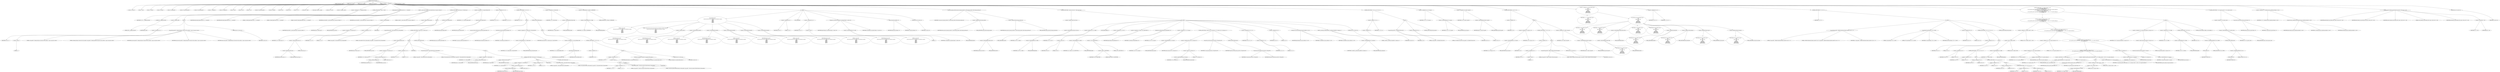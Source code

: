 digraph hostapd_notif_assoc {  
"1000122" [label = "(METHOD,hostapd_notif_assoc)" ]
"1000123" [label = "(PARAM,hostapd_data *hapd)" ]
"1000124" [label = "(PARAM,const u8 *addr)" ]
"1000125" [label = "(PARAM,const u8 *req_ies)" ]
"1000126" [label = "(PARAM,size_t req_ies_len)" ]
"1000127" [label = "(PARAM,int reassoc)" ]
"1000128" [label = "(BLOCK,,)" ]
"1000129" [label = "(LOCAL,v10: const u8 *)" ]
"1000130" [label = "(LOCAL,v11: char)" ]
"1000131" [label = "(LOCAL,v12: sta_info *)" ]
"1000132" [label = "(LOCAL,v13: sta_info *)" ]
"1000133" [label = "(LOCAL,v14: hostapd_iface *)" ]
"1000134" [label = "(LOCAL,v15: wpa_state_machine *)" ]
"1000135" [label = "(LOCAL,v16: wpa_authenticator *)" ]
"1000136" [label = "(LOCAL,v17: unsigned int)" ]
"1000137" [label = "(LOCAL,v18: unsigned int)" ]
"1000138" [label = "(LOCAL,v19: bool)" ]
"1000139" [label = "(LOCAL,v20: u32)" ]
"1000140" [label = "(LOCAL,v21: int)" ]
"1000141" [label = "(LOCAL,v22: wpa_state_machine *)" ]
"1000142" [label = "(LOCAL,v23: _BOOL8)" ]
"1000143" [label = "(LOCAL,v24: int)" ]
"1000144" [label = "(LOCAL,v26: int)" ]
"1000145" [label = "(LOCAL,v27: u8 *)" ]
"1000146" [label = "(LOCAL,ielen: __int64)" ]
"1000147" [label = "(LOCAL,elems: ieee802_11_elems)" ]
"1000148" [label = "(LOCAL,buf: u8 [ 1064 ])" ]
"1000149" [label = "(LOCAL,v31: unsigned __int64)" ]
"1000150" [label = "(<operator>.assignment,v31 = __readfsqword(0x28u))" ]
"1000151" [label = "(IDENTIFIER,v31,v31 = __readfsqword(0x28u))" ]
"1000152" [label = "(__readfsqword,__readfsqword(0x28u))" ]
"1000153" [label = "(LITERAL,0x28u,__readfsqword(0x28u))" ]
"1000154" [label = "(CONTROL_STRUCTURE,if ( !addr ),if ( !addr ))" ]
"1000155" [label = "(<operator>.logicalNot,!addr)" ]
"1000156" [label = "(IDENTIFIER,addr,!addr)" ]
"1000157" [label = "(BLOCK,,)" ]
"1000158" [label = "(<operator>.assignment,v24 = -1)" ]
"1000159" [label = "(IDENTIFIER,v24,v24 = -1)" ]
"1000160" [label = "(<operator>.minus,-1)" ]
"1000161" [label = "(LITERAL,1,-1)" ]
"1000162" [label = "(wpa_printf,wpa_printf(2, \"hostapd_notif_assoc: Skip event with no address\", req_ies, req_ies_len, reassoc))" ]
"1000163" [label = "(LITERAL,2,wpa_printf(2, \"hostapd_notif_assoc: Skip event with no address\", req_ies, req_ies_len, reassoc))" ]
"1000164" [label = "(LITERAL,\"hostapd_notif_assoc: Skip event with no address\",wpa_printf(2, \"hostapd_notif_assoc: Skip event with no address\", req_ies, req_ies_len, reassoc))" ]
"1000165" [label = "(IDENTIFIER,req_ies,wpa_printf(2, \"hostapd_notif_assoc: Skip event with no address\", req_ies, req_ies_len, reassoc))" ]
"1000166" [label = "(IDENTIFIER,req_ies_len,wpa_printf(2, \"hostapd_notif_assoc: Skip event with no address\", req_ies, req_ies_len, reassoc))" ]
"1000167" [label = "(IDENTIFIER,reassoc,wpa_printf(2, \"hostapd_notif_assoc: Skip event with no address\", req_ies, req_ies_len, reassoc))" ]
"1000168" [label = "(RETURN,return v24;,return v24;)" ]
"1000169" [label = "(IDENTIFIER,v24,return v24;)" ]
"1000170" [label = "(hostapd_logger,hostapd_logger(hapd, addr, 1u, 2, \"associated\"))" ]
"1000171" [label = "(IDENTIFIER,hapd,hostapd_logger(hapd, addr, 1u, 2, \"associated\"))" ]
"1000172" [label = "(IDENTIFIER,addr,hostapd_logger(hapd, addr, 1u, 2, \"associated\"))" ]
"1000173" [label = "(LITERAL,1u,hostapd_logger(hapd, addr, 1u, 2, \"associated\"))" ]
"1000174" [label = "(LITERAL,2,hostapd_logger(hapd, addr, 1u, 2, \"associated\"))" ]
"1000175" [label = "(LITERAL,\"associated\",hostapd_logger(hapd, addr, 1u, 2, \"associated\"))" ]
"1000176" [label = "(ieee802_11_parse_elems,ieee802_11_parse_elems(req_ies, req_ies_len, &elems, 0))" ]
"1000177" [label = "(IDENTIFIER,req_ies,ieee802_11_parse_elems(req_ies, req_ies_len, &elems, 0))" ]
"1000178" [label = "(IDENTIFIER,req_ies_len,ieee802_11_parse_elems(req_ies, req_ies_len, &elems, 0))" ]
"1000179" [label = "(<operator>.addressOf,&elems)" ]
"1000180" [label = "(IDENTIFIER,elems,ieee802_11_parse_elems(req_ies, req_ies_len, &elems, 0))" ]
"1000181" [label = "(LITERAL,0,ieee802_11_parse_elems(req_ies, req_ies_len, &elems, 0))" ]
"1000182" [label = "(CONTROL_STRUCTURE,if ( elems.wps_ie ),if ( elems.wps_ie ))" ]
"1000183" [label = "(<operator>.fieldAccess,elems.wps_ie)" ]
"1000184" [label = "(IDENTIFIER,elems,if ( elems.wps_ie ))" ]
"1000185" [label = "(FIELD_IDENTIFIER,wps_ie,wps_ie)" ]
"1000186" [label = "(BLOCK,,)" ]
"1000187" [label = "(<operator>.assignment,v10 = elems.wps_ie - 2)" ]
"1000188" [label = "(IDENTIFIER,v10,v10 = elems.wps_ie - 2)" ]
"1000189" [label = "(<operator>.subtraction,elems.wps_ie - 2)" ]
"1000190" [label = "(<operator>.fieldAccess,elems.wps_ie)" ]
"1000191" [label = "(IDENTIFIER,elems,elems.wps_ie - 2)" ]
"1000192" [label = "(FIELD_IDENTIFIER,wps_ie,wps_ie)" ]
"1000193" [label = "(LITERAL,2,elems.wps_ie - 2)" ]
"1000194" [label = "(<operator>.assignment,v11 = 0)" ]
"1000195" [label = "(IDENTIFIER,v11,v11 = 0)" ]
"1000196" [label = "(LITERAL,0,v11 = 0)" ]
"1000197" [label = "(IDENTIFIER,L,)" ]
"1000198" [label = "(wpa_printf,wpa_printf(2, \"STA included WPS IE in (Re)AssocReq\"))" ]
"1000199" [label = "(LITERAL,2,wpa_printf(2, \"STA included WPS IE in (Re)AssocReq\"))" ]
"1000200" [label = "(LITERAL,\"STA included WPS IE in (Re)AssocReq\",wpa_printf(2, \"STA included WPS IE in (Re)AssocReq\"))" ]
"1000201" [label = "(CONTROL_STRUCTURE,else,else)" ]
"1000202" [label = "(CONTROL_STRUCTURE,if ( elems.rsn_ie ),if ( elems.rsn_ie ))" ]
"1000203" [label = "(<operator>.fieldAccess,elems.rsn_ie)" ]
"1000204" [label = "(IDENTIFIER,elems,if ( elems.rsn_ie ))" ]
"1000205" [label = "(FIELD_IDENTIFIER,rsn_ie,rsn_ie)" ]
"1000206" [label = "(BLOCK,,)" ]
"1000207" [label = "(<operator>.assignment,v10 = elems.rsn_ie - 2)" ]
"1000208" [label = "(IDENTIFIER,v10,v10 = elems.rsn_ie - 2)" ]
"1000209" [label = "(<operator>.subtraction,elems.rsn_ie - 2)" ]
"1000210" [label = "(<operator>.fieldAccess,elems.rsn_ie)" ]
"1000211" [label = "(IDENTIFIER,elems,elems.rsn_ie - 2)" ]
"1000212" [label = "(FIELD_IDENTIFIER,rsn_ie,rsn_ie)" ]
"1000213" [label = "(LITERAL,2,elems.rsn_ie - 2)" ]
"1000214" [label = "(<operator>.assignment,v11 = 0)" ]
"1000215" [label = "(IDENTIFIER,v11,v11 = 0)" ]
"1000216" [label = "(LITERAL,0,v11 = 0)" ]
"1000217" [label = "(IDENTIFIER,L,)" ]
"1000218" [label = "(wpa_printf,wpa_printf(2, \"STA included RSN IE in (Re)AssocReq\"))" ]
"1000219" [label = "(LITERAL,2,wpa_printf(2, \"STA included RSN IE in (Re)AssocReq\"))" ]
"1000220" [label = "(LITERAL,\"STA included RSN IE in (Re)AssocReq\",wpa_printf(2, \"STA included RSN IE in (Re)AssocReq\"))" ]
"1000221" [label = "(CONTROL_STRUCTURE,else,else)" ]
"1000222" [label = "(BLOCK,,)" ]
"1000223" [label = "(<operator>.assignment,v10 = elems.wpa_ie)" ]
"1000224" [label = "(IDENTIFIER,v10,v10 = elems.wpa_ie)" ]
"1000225" [label = "(<operator>.fieldAccess,elems.wpa_ie)" ]
"1000226" [label = "(IDENTIFIER,elems,v10 = elems.wpa_ie)" ]
"1000227" [label = "(FIELD_IDENTIFIER,wpa_ie,wpa_ie)" ]
"1000228" [label = "(CONTROL_STRUCTURE,if ( elems.wpa_ie ),if ( elems.wpa_ie ))" ]
"1000229" [label = "(<operator>.fieldAccess,elems.wpa_ie)" ]
"1000230" [label = "(IDENTIFIER,elems,if ( elems.wpa_ie ))" ]
"1000231" [label = "(FIELD_IDENTIFIER,wpa_ie,wpa_ie)" ]
"1000232" [label = "(BLOCK,,)" ]
"1000233" [label = "(<operator>.assignment,v10 = elems.wpa_ie - 2)" ]
"1000234" [label = "(IDENTIFIER,v10,v10 = elems.wpa_ie - 2)" ]
"1000235" [label = "(<operator>.subtraction,elems.wpa_ie - 2)" ]
"1000236" [label = "(<operator>.fieldAccess,elems.wpa_ie)" ]
"1000237" [label = "(IDENTIFIER,elems,elems.wpa_ie - 2)" ]
"1000238" [label = "(FIELD_IDENTIFIER,wpa_ie,wpa_ie)" ]
"1000239" [label = "(LITERAL,2,elems.wpa_ie - 2)" ]
"1000240" [label = "(<operator>.assignment,v11 = 0)" ]
"1000241" [label = "(IDENTIFIER,v11,v11 = 0)" ]
"1000242" [label = "(LITERAL,0,v11 = 0)" ]
"1000243" [label = "(IDENTIFIER,L,)" ]
"1000244" [label = "(wpa_printf,wpa_printf(2, \"STA included WPA IE in (Re)AssocReq\"))" ]
"1000245" [label = "(LITERAL,2,wpa_printf(2, \"STA included WPA IE in (Re)AssocReq\"))" ]
"1000246" [label = "(LITERAL,\"STA included WPA IE in (Re)AssocReq\",wpa_printf(2, \"STA included WPA IE in (Re)AssocReq\"))" ]
"1000247" [label = "(CONTROL_STRUCTURE,else,else)" ]
"1000248" [label = "(BLOCK,,)" ]
"1000249" [label = "(<operator>.assignment,v11 = 1)" ]
"1000250" [label = "(IDENTIFIER,v11,v11 = 1)" ]
"1000251" [label = "(LITERAL,1,v11 = 1)" ]
"1000252" [label = "(wpa_printf,wpa_printf(2, \"STA did not include WPS/RSN/WPA IE in (Re)AssocReq\"))" ]
"1000253" [label = "(LITERAL,2,wpa_printf(2, \"STA did not include WPS/RSN/WPA IE in (Re)AssocReq\"))" ]
"1000254" [label = "(LITERAL,\"STA did not include WPS/RSN/WPA IE in (Re)AssocReq\",wpa_printf(2, \"STA did not include WPS/RSN/WPA IE in (Re)AssocReq\"))" ]
"1000255" [label = "(IDENTIFIER,L,)" ]
"1000256" [label = "(<operator>.assignment,v12 = ap_get_sta(hapd, addr))" ]
"1000257" [label = "(IDENTIFIER,v12,v12 = ap_get_sta(hapd, addr))" ]
"1000258" [label = "(ap_get_sta,ap_get_sta(hapd, addr))" ]
"1000259" [label = "(IDENTIFIER,hapd,ap_get_sta(hapd, addr))" ]
"1000260" [label = "(IDENTIFIER,addr,ap_get_sta(hapd, addr))" ]
"1000261" [label = "(<operator>.assignment,v13 = v12)" ]
"1000262" [label = "(IDENTIFIER,v13,v13 = v12)" ]
"1000263" [label = "(IDENTIFIER,v12,v13 = v12)" ]
"1000264" [label = "(CONTROL_STRUCTURE,if ( v12 ),if ( v12 ))" ]
"1000265" [label = "(IDENTIFIER,v12,if ( v12 ))" ]
"1000266" [label = "(BLOCK,,)" ]
"1000267" [label = "(ap_sta_no_session_timeout,ap_sta_no_session_timeout(hapd, v12))" ]
"1000268" [label = "(IDENTIFIER,hapd,ap_sta_no_session_timeout(hapd, v12))" ]
"1000269" [label = "(IDENTIFIER,v12,ap_sta_no_session_timeout(hapd, v12))" ]
"1000270" [label = "(accounting_sta_stop,accounting_sta_stop(hapd, v13))" ]
"1000271" [label = "(IDENTIFIER,hapd,accounting_sta_stop(hapd, v13))" ]
"1000272" [label = "(IDENTIFIER,v13,accounting_sta_stop(hapd, v13))" ]
"1000273" [label = "(<operator>.assignment,v13->timeout_next = STA_NULLFUNC)" ]
"1000274" [label = "(<operator>.indirectFieldAccess,v13->timeout_next)" ]
"1000275" [label = "(IDENTIFIER,v13,v13->timeout_next = STA_NULLFUNC)" ]
"1000276" [label = "(FIELD_IDENTIFIER,timeout_next,timeout_next)" ]
"1000277" [label = "(IDENTIFIER,STA_NULLFUNC,v13->timeout_next = STA_NULLFUNC)" ]
"1000278" [label = "(CONTROL_STRUCTURE,else,else)" ]
"1000279" [label = "(BLOCK,,)" ]
"1000280" [label = "(<operator>.assignment,v13 = ap_sta_add(hapd, addr))" ]
"1000281" [label = "(IDENTIFIER,v13,v13 = ap_sta_add(hapd, addr))" ]
"1000282" [label = "(ap_sta_add,ap_sta_add(hapd, addr))" ]
"1000283" [label = "(IDENTIFIER,hapd,ap_sta_add(hapd, addr))" ]
"1000284" [label = "(IDENTIFIER,addr,ap_sta_add(hapd, addr))" ]
"1000285" [label = "(CONTROL_STRUCTURE,if ( !v13 ),if ( !v13 ))" ]
"1000286" [label = "(<operator>.logicalNot,!v13)" ]
"1000287" [label = "(IDENTIFIER,v13,!v13)" ]
"1000288" [label = "(BLOCK,,)" ]
"1000289" [label = "(<operator>.assignment,v24 = -1)" ]
"1000290" [label = "(IDENTIFIER,v24,v24 = -1)" ]
"1000291" [label = "(<operator>.minus,-1)" ]
"1000292" [label = "(LITERAL,1,-1)" ]
"1000293" [label = "(hostapd_drv_sta_disassoc,hostapd_drv_sta_disassoc(hapd, addr, 5))" ]
"1000294" [label = "(IDENTIFIER,hapd,hostapd_drv_sta_disassoc(hapd, addr, 5))" ]
"1000295" [label = "(IDENTIFIER,addr,hostapd_drv_sta_disassoc(hapd, addr, 5))" ]
"1000296" [label = "(LITERAL,5,hostapd_drv_sta_disassoc(hapd, addr, 5))" ]
"1000297" [label = "(RETURN,return v24;,return v24;)" ]
"1000298" [label = "(IDENTIFIER,v24,return v24;)" ]
"1000299" [label = "(<operator>.assignment,v14 = hapd->iface)" ]
"1000300" [label = "(IDENTIFIER,v14,v14 = hapd->iface)" ]
"1000301" [label = "(<operator>.indirectFieldAccess,hapd->iface)" ]
"1000302" [label = "(IDENTIFIER,hapd,v14 = hapd->iface)" ]
"1000303" [label = "(FIELD_IDENTIFIER,iface,iface)" ]
"1000304" [label = "(<operators>.assignmentAnd,v13->flags &= 0xFFFECFFF)" ]
"1000305" [label = "(<operator>.indirectFieldAccess,v13->flags)" ]
"1000306" [label = "(IDENTIFIER,v13,v13->flags &= 0xFFFECFFF)" ]
"1000307" [label = "(FIELD_IDENTIFIER,flags,flags)" ]
"1000308" [label = "(LITERAL,0xFFFECFFF,v13->flags &= 0xFFFECFFF)" ]
"1000309" [label = "(BLOCK,,)" ]
"1000310" [label = "(wpa_printf,wpa_printf(\n      3,\n      \"STA %02x:%02x:%02x:%02x:%02x:%02x not allowed to connect\",\n      *addr,\n      addr[1],\n      addr[2],\n      addr[3],\n      addr[4],\n      addr[5]))" ]
"1000311" [label = "(LITERAL,3,wpa_printf(\n      3,\n      \"STA %02x:%02x:%02x:%02x:%02x:%02x not allowed to connect\",\n      *addr,\n      addr[1],\n      addr[2],\n      addr[3],\n      addr[4],\n      addr[5]))" ]
"1000312" [label = "(LITERAL,\"STA %02x:%02x:%02x:%02x:%02x:%02x not allowed to connect\",wpa_printf(\n      3,\n      \"STA %02x:%02x:%02x:%02x:%02x:%02x not allowed to connect\",\n      *addr,\n      addr[1],\n      addr[2],\n      addr[3],\n      addr[4],\n      addr[5]))" ]
"1000313" [label = "(<operator>.indirection,*addr)" ]
"1000314" [label = "(IDENTIFIER,addr,wpa_printf(\n      3,\n      \"STA %02x:%02x:%02x:%02x:%02x:%02x not allowed to connect\",\n      *addr,\n      addr[1],\n      addr[2],\n      addr[3],\n      addr[4],\n      addr[5]))" ]
"1000315" [label = "(<operator>.indirectIndexAccess,addr[1])" ]
"1000316" [label = "(IDENTIFIER,addr,wpa_printf(\n      3,\n      \"STA %02x:%02x:%02x:%02x:%02x:%02x not allowed to connect\",\n      *addr,\n      addr[1],\n      addr[2],\n      addr[3],\n      addr[4],\n      addr[5]))" ]
"1000317" [label = "(LITERAL,1,wpa_printf(\n      3,\n      \"STA %02x:%02x:%02x:%02x:%02x:%02x not allowed to connect\",\n      *addr,\n      addr[1],\n      addr[2],\n      addr[3],\n      addr[4],\n      addr[5]))" ]
"1000318" [label = "(<operator>.indirectIndexAccess,addr[2])" ]
"1000319" [label = "(IDENTIFIER,addr,wpa_printf(\n      3,\n      \"STA %02x:%02x:%02x:%02x:%02x:%02x not allowed to connect\",\n      *addr,\n      addr[1],\n      addr[2],\n      addr[3],\n      addr[4],\n      addr[5]))" ]
"1000320" [label = "(LITERAL,2,wpa_printf(\n      3,\n      \"STA %02x:%02x:%02x:%02x:%02x:%02x not allowed to connect\",\n      *addr,\n      addr[1],\n      addr[2],\n      addr[3],\n      addr[4],\n      addr[5]))" ]
"1000321" [label = "(<operator>.indirectIndexAccess,addr[3])" ]
"1000322" [label = "(IDENTIFIER,addr,wpa_printf(\n      3,\n      \"STA %02x:%02x:%02x:%02x:%02x:%02x not allowed to connect\",\n      *addr,\n      addr[1],\n      addr[2],\n      addr[3],\n      addr[4],\n      addr[5]))" ]
"1000323" [label = "(LITERAL,3,wpa_printf(\n      3,\n      \"STA %02x:%02x:%02x:%02x:%02x:%02x not allowed to connect\",\n      *addr,\n      addr[1],\n      addr[2],\n      addr[3],\n      addr[4],\n      addr[5]))" ]
"1000324" [label = "(<operator>.indirectIndexAccess,addr[4])" ]
"1000325" [label = "(IDENTIFIER,addr,wpa_printf(\n      3,\n      \"STA %02x:%02x:%02x:%02x:%02x:%02x not allowed to connect\",\n      *addr,\n      addr[1],\n      addr[2],\n      addr[3],\n      addr[4],\n      addr[5]))" ]
"1000326" [label = "(LITERAL,4,wpa_printf(\n      3,\n      \"STA %02x:%02x:%02x:%02x:%02x:%02x not allowed to connect\",\n      *addr,\n      addr[1],\n      addr[2],\n      addr[3],\n      addr[4],\n      addr[5]))" ]
"1000327" [label = "(<operator>.indirectIndexAccess,addr[5])" ]
"1000328" [label = "(IDENTIFIER,addr,wpa_printf(\n      3,\n      \"STA %02x:%02x:%02x:%02x:%02x:%02x not allowed to connect\",\n      *addr,\n      addr[1],\n      addr[2],\n      addr[3],\n      addr[4],\n      addr[5]))" ]
"1000329" [label = "(LITERAL,5,wpa_printf(\n      3,\n      \"STA %02x:%02x:%02x:%02x:%02x:%02x not allowed to connect\",\n      *addr,\n      addr[1],\n      addr[2],\n      addr[3],\n      addr[4],\n      addr[5]))" ]
"1000330" [label = "(<operator>.assignment,v26 = 1)" ]
"1000331" [label = "(IDENTIFIER,v26,v26 = 1)" ]
"1000332" [label = "(LITERAL,1,v26 = 1)" ]
"1000333" [label = "(JUMP_TARGET,fail)" ]
"1000334" [label = "(<operator>.assignment,v24 = -1)" ]
"1000335" [label = "(IDENTIFIER,v24,v24 = -1)" ]
"1000336" [label = "(<operator>.minus,-1)" ]
"1000337" [label = "(LITERAL,1,-1)" ]
"1000338" [label = "(hostapd_drv_sta_disassoc,hostapd_drv_sta_disassoc(hapd, v13->addr, v26))" ]
"1000339" [label = "(IDENTIFIER,hapd,hostapd_drv_sta_disassoc(hapd, v13->addr, v26))" ]
"1000340" [label = "(<operator>.indirectFieldAccess,v13->addr)" ]
"1000341" [label = "(IDENTIFIER,v13,hostapd_drv_sta_disassoc(hapd, v13->addr, v26))" ]
"1000342" [label = "(FIELD_IDENTIFIER,addr,addr)" ]
"1000343" [label = "(IDENTIFIER,v26,hostapd_drv_sta_disassoc(hapd, v13->addr, v26))" ]
"1000344" [label = "(ap_free_sta,ap_free_sta(hapd, v13))" ]
"1000345" [label = "(IDENTIFIER,hapd,ap_free_sta(hapd, v13))" ]
"1000346" [label = "(IDENTIFIER,v13,ap_free_sta(hapd, v13))" ]
"1000347" [label = "(RETURN,return v24;,return v24;)" ]
"1000348" [label = "(IDENTIFIER,v24,return v24;)" ]
"1000349" [label = "(ap_copy_sta_supp_op_classes,ap_copy_sta_supp_op_classes(v13, elems.supp_op_classes, elems.supp_op_classes_len))" ]
"1000350" [label = "(IDENTIFIER,v13,ap_copy_sta_supp_op_classes(v13, elems.supp_op_classes, elems.supp_op_classes_len))" ]
"1000351" [label = "(<operator>.fieldAccess,elems.supp_op_classes)" ]
"1000352" [label = "(IDENTIFIER,elems,ap_copy_sta_supp_op_classes(v13, elems.supp_op_classes, elems.supp_op_classes_len))" ]
"1000353" [label = "(FIELD_IDENTIFIER,supp_op_classes,supp_op_classes)" ]
"1000354" [label = "(<operator>.fieldAccess,elems.supp_op_classes_len)" ]
"1000355" [label = "(IDENTIFIER,elems,ap_copy_sta_supp_op_classes(v13, elems.supp_op_classes, elems.supp_op_classes_len))" ]
"1000356" [label = "(FIELD_IDENTIFIER,supp_op_classes_len,supp_op_classes_len)" ]
"1000357" [label = "(CONTROL_STRUCTURE,if ( !hapd->conf->wpa ),if ( !hapd->conf->wpa ))" ]
"1000358" [label = "(<operator>.logicalNot,!hapd->conf->wpa)" ]
"1000359" [label = "(<operator>.indirectFieldAccess,hapd->conf->wpa)" ]
"1000360" [label = "(<operator>.indirectFieldAccess,hapd->conf)" ]
"1000361" [label = "(IDENTIFIER,hapd,!hapd->conf->wpa)" ]
"1000362" [label = "(FIELD_IDENTIFIER,conf,conf)" ]
"1000363" [label = "(FIELD_IDENTIFIER,wpa,wpa)" ]
"1000364" [label = "(BLOCK,,)" ]
"1000365" [label = "(<operator>.assignment,v20 = v13->flags)" ]
"1000366" [label = "(IDENTIFIER,v20,v20 = v13->flags)" ]
"1000367" [label = "(<operator>.indirectFieldAccess,v13->flags)" ]
"1000368" [label = "(IDENTIFIER,v13,v20 = v13->flags)" ]
"1000369" [label = "(FIELD_IDENTIFIER,flags,flags)" ]
"1000370" [label = "(JUMP_TARGET,LABEL_15)" ]
"1000371" [label = "(<operator>.assignment,v21 = v20 & 2)" ]
"1000372" [label = "(IDENTIFIER,v21,v21 = v20 & 2)" ]
"1000373" [label = "(<operator>.and,v20 & 2)" ]
"1000374" [label = "(IDENTIFIER,v20,v20 & 2)" ]
"1000375" [label = "(LITERAL,2,v20 & 2)" ]
"1000376" [label = "(<operator>.assignment,v13->flags = v20 & 0xFFF7FFFF | 3)" ]
"1000377" [label = "(<operator>.indirectFieldAccess,v13->flags)" ]
"1000378" [label = "(IDENTIFIER,v13,v13->flags = v20 & 0xFFF7FFFF | 3)" ]
"1000379" [label = "(FIELD_IDENTIFIER,flags,flags)" ]
"1000380" [label = "(<operator>.or,v20 & 0xFFF7FFFF | 3)" ]
"1000381" [label = "(<operator>.and,v20 & 0xFFF7FFFF)" ]
"1000382" [label = "(IDENTIFIER,v20,v20 & 0xFFF7FFFF)" ]
"1000383" [label = "(LITERAL,0xFFF7FFFF,v20 & 0xFFF7FFFF)" ]
"1000384" [label = "(LITERAL,3,v20 & 0xFFF7FFFF | 3)" ]
"1000385" [label = "(hostapd_set_sta_flags,hostapd_set_sta_flags(hapd, v13))" ]
"1000386" [label = "(IDENTIFIER,hapd,hostapd_set_sta_flags(hapd, v13))" ]
"1000387" [label = "(IDENTIFIER,v13,hostapd_set_sta_flags(hapd, v13))" ]
"1000388" [label = "(<operator>.assignment,v22 = v13->wpa_sm)" ]
"1000389" [label = "(IDENTIFIER,v22,v22 = v13->wpa_sm)" ]
"1000390" [label = "(<operator>.indirectFieldAccess,v13->wpa_sm)" ]
"1000391" [label = "(IDENTIFIER,v13,v22 = v13->wpa_sm)" ]
"1000392" [label = "(FIELD_IDENTIFIER,wpa_sm,wpa_sm)" ]
"1000393" [label = "(CONTROL_STRUCTURE,if ( reassoc && v13->auth_alg == 2 ),if ( reassoc && v13->auth_alg == 2 ))" ]
"1000394" [label = "(<operator>.logicalAnd,reassoc && v13->auth_alg == 2)" ]
"1000395" [label = "(IDENTIFIER,reassoc,reassoc && v13->auth_alg == 2)" ]
"1000396" [label = "(<operator>.equals,v13->auth_alg == 2)" ]
"1000397" [label = "(<operator>.indirectFieldAccess,v13->auth_alg)" ]
"1000398" [label = "(IDENTIFIER,v13,v13->auth_alg == 2)" ]
"1000399" [label = "(FIELD_IDENTIFIER,auth_alg,auth_alg)" ]
"1000400" [label = "(LITERAL,2,v13->auth_alg == 2)" ]
"1000401" [label = "(wpa_auth_sm_event,wpa_auth_sm_event(v22, WPA_ASSOC_FT))" ]
"1000402" [label = "(IDENTIFIER,v22,wpa_auth_sm_event(v22, WPA_ASSOC_FT))" ]
"1000403" [label = "(IDENTIFIER,WPA_ASSOC_FT,wpa_auth_sm_event(v22, WPA_ASSOC_FT))" ]
"1000404" [label = "(CONTROL_STRUCTURE,else,else)" ]
"1000405" [label = "(wpa_auth_sm_event,wpa_auth_sm_event(v22, WPA_ASSOC))" ]
"1000406" [label = "(IDENTIFIER,v22,wpa_auth_sm_event(v22, WPA_ASSOC))" ]
"1000407" [label = "(IDENTIFIER,WPA_ASSOC,wpa_auth_sm_event(v22, WPA_ASSOC))" ]
"1000408" [label = "(<operator>.assignment,v23 = v21 != 0)" ]
"1000409" [label = "(IDENTIFIER,v23,v23 = v21 != 0)" ]
"1000410" [label = "(<operator>.notEquals,v21 != 0)" ]
"1000411" [label = "(IDENTIFIER,v21,v21 != 0)" ]
"1000412" [label = "(LITERAL,0,v21 != 0)" ]
"1000413" [label = "(<operator>.assignment,v24 = 0)" ]
"1000414" [label = "(IDENTIFIER,v24,v24 = 0)" ]
"1000415" [label = "(LITERAL,0,v24 = 0)" ]
"1000416" [label = "(hostapd_new_assoc_sta,hostapd_new_assoc_sta(hapd, v13, v23))" ]
"1000417" [label = "(IDENTIFIER,hapd,hostapd_new_assoc_sta(hapd, v13, v23))" ]
"1000418" [label = "(IDENTIFIER,v13,hostapd_new_assoc_sta(hapd, v13, v23))" ]
"1000419" [label = "(IDENTIFIER,v23,hostapd_new_assoc_sta(hapd, v13, v23))" ]
"1000420" [label = "(ieee802_1x_notify_port_enabled,ieee802_1x_notify_port_enabled(v13->eapol_sm, 1))" ]
"1000421" [label = "(<operator>.indirectFieldAccess,v13->eapol_sm)" ]
"1000422" [label = "(IDENTIFIER,v13,ieee802_1x_notify_port_enabled(v13->eapol_sm, 1))" ]
"1000423" [label = "(FIELD_IDENTIFIER,eapol_sm,eapol_sm)" ]
"1000424" [label = "(LITERAL,1,ieee802_1x_notify_port_enabled(v13->eapol_sm, 1))" ]
"1000425" [label = "(RETURN,return v24;,return v24;)" ]
"1000426" [label = "(IDENTIFIER,v24,return v24;)" ]
"1000427" [label = "(CONTROL_STRUCTURE,if ( !v10 || v11 ),if ( !v10 || v11 ))" ]
"1000428" [label = "(<operator>.logicalOr,!v10 || v11)" ]
"1000429" [label = "(<operator>.logicalNot,!v10)" ]
"1000430" [label = "(IDENTIFIER,v10,!v10)" ]
"1000431" [label = "(IDENTIFIER,v11,!v10 || v11)" ]
"1000432" [label = "(BLOCK,,)" ]
"1000433" [label = "(wpa_printf,wpa_printf(2, \"No WPA/RSN IE from STA\"))" ]
"1000434" [label = "(LITERAL,2,wpa_printf(2, \"No WPA/RSN IE from STA\"))" ]
"1000435" [label = "(LITERAL,\"No WPA/RSN IE from STA\",wpa_printf(2, \"No WPA/RSN IE from STA\"))" ]
"1000436" [label = "(<operator>.assignment,v26 = 13)" ]
"1000437" [label = "(IDENTIFIER,v26,v26 = 13)" ]
"1000438" [label = "(LITERAL,13,v26 = 13)" ]
"1000439" [label = "(CONTROL_STRUCTURE,goto fail;,goto fail;)" ]
"1000440" [label = "(<operator>.assignment,v15 = v13->wpa_sm)" ]
"1000441" [label = "(IDENTIFIER,v15,v15 = v13->wpa_sm)" ]
"1000442" [label = "(<operator>.indirectFieldAccess,v13->wpa_sm)" ]
"1000443" [label = "(IDENTIFIER,v13,v15 = v13->wpa_sm)" ]
"1000444" [label = "(FIELD_IDENTIFIER,wpa_sm,wpa_sm)" ]
"1000445" [label = "(<operator>.assignment,v16 = hapd->wpa_auth)" ]
"1000446" [label = "(IDENTIFIER,v16,v16 = hapd->wpa_auth)" ]
"1000447" [label = "(<operator>.indirectFieldAccess,hapd->wpa_auth)" ]
"1000448" [label = "(IDENTIFIER,hapd,v16 = hapd->wpa_auth)" ]
"1000449" [label = "(FIELD_IDENTIFIER,wpa_auth,wpa_auth)" ]
"1000450" [label = "(CONTROL_STRUCTURE,if ( !v15 ),if ( !v15 ))" ]
"1000451" [label = "(<operator>.logicalNot,!v15)" ]
"1000452" [label = "(IDENTIFIER,v15,!v15)" ]
"1000453" [label = "(BLOCK,,)" ]
"1000454" [label = "(<operator>.assignment,v13->wpa_sm = v15)" ]
"1000455" [label = "(<operator>.indirectFieldAccess,v13->wpa_sm)" ]
"1000456" [label = "(IDENTIFIER,v13,v13->wpa_sm = v15)" ]
"1000457" [label = "(FIELD_IDENTIFIER,wpa_sm,wpa_sm)" ]
"1000458" [label = "(IDENTIFIER,v15,v13->wpa_sm = v15)" ]
"1000459" [label = "(CONTROL_STRUCTURE,if ( !v15 ),if ( !v15 ))" ]
"1000460" [label = "(<operator>.logicalNot,!v15)" ]
"1000461" [label = "(IDENTIFIER,v15,!v15)" ]
"1000462" [label = "(BLOCK,,)" ]
"1000463" [label = "(<operator>.assignment,v24 = -1)" ]
"1000464" [label = "(IDENTIFIER,v24,v24 = -1)" ]
"1000465" [label = "(<operator>.minus,-1)" ]
"1000466" [label = "(LITERAL,1,-1)" ]
"1000467" [label = "(wpa_printf,wpa_printf(5, \"Failed to initialize WPA state machine\"))" ]
"1000468" [label = "(LITERAL,5,wpa_printf(5, \"Failed to initialize WPA state machine\"))" ]
"1000469" [label = "(LITERAL,\"Failed to initialize WPA state machine\",wpa_printf(5, \"Failed to initialize WPA state machine\"))" ]
"1000470" [label = "(RETURN,return v24;,return v24;)" ]
"1000471" [label = "(IDENTIFIER,v24,return v24;)" ]
"1000472" [label = "(<operator>.assignment,v16 = hapd->wpa_auth)" ]
"1000473" [label = "(IDENTIFIER,v16,v16 = hapd->wpa_auth)" ]
"1000474" [label = "(<operator>.indirectFieldAccess,hapd->wpa_auth)" ]
"1000475" [label = "(IDENTIFIER,hapd,v16 = hapd->wpa_auth)" ]
"1000476" [label = "(FIELD_IDENTIFIER,wpa_auth,wpa_auth)" ]
"1000477" [label = "(<operator>.assignment,v17 = wpa_validate_wpa_ie(\n          v16,\n          v15,\n          hapd->iface->freq,\n          v10,\n          ielen,\n          elems.mdie,\n          elems.mdie_len,\n          elems.owe_dh,\n          elems.owe_dh_len))" ]
"1000478" [label = "(IDENTIFIER,v17,v17 = wpa_validate_wpa_ie(\n          v16,\n          v15,\n          hapd->iface->freq,\n          v10,\n          ielen,\n          elems.mdie,\n          elems.mdie_len,\n          elems.owe_dh,\n          elems.owe_dh_len))" ]
"1000479" [label = "(wpa_validate_wpa_ie,wpa_validate_wpa_ie(\n          v16,\n          v15,\n          hapd->iface->freq,\n          v10,\n          ielen,\n          elems.mdie,\n          elems.mdie_len,\n          elems.owe_dh,\n          elems.owe_dh_len))" ]
"1000480" [label = "(IDENTIFIER,v16,wpa_validate_wpa_ie(\n          v16,\n          v15,\n          hapd->iface->freq,\n          v10,\n          ielen,\n          elems.mdie,\n          elems.mdie_len,\n          elems.owe_dh,\n          elems.owe_dh_len))" ]
"1000481" [label = "(IDENTIFIER,v15,wpa_validate_wpa_ie(\n          v16,\n          v15,\n          hapd->iface->freq,\n          v10,\n          ielen,\n          elems.mdie,\n          elems.mdie_len,\n          elems.owe_dh,\n          elems.owe_dh_len))" ]
"1000482" [label = "(<operator>.indirectFieldAccess,hapd->iface->freq)" ]
"1000483" [label = "(<operator>.indirectFieldAccess,hapd->iface)" ]
"1000484" [label = "(IDENTIFIER,hapd,wpa_validate_wpa_ie(\n          v16,\n          v15,\n          hapd->iface->freq,\n          v10,\n          ielen,\n          elems.mdie,\n          elems.mdie_len,\n          elems.owe_dh,\n          elems.owe_dh_len))" ]
"1000485" [label = "(FIELD_IDENTIFIER,iface,iface)" ]
"1000486" [label = "(FIELD_IDENTIFIER,freq,freq)" ]
"1000487" [label = "(IDENTIFIER,v10,wpa_validate_wpa_ie(\n          v16,\n          v15,\n          hapd->iface->freq,\n          v10,\n          ielen,\n          elems.mdie,\n          elems.mdie_len,\n          elems.owe_dh,\n          elems.owe_dh_len))" ]
"1000488" [label = "(IDENTIFIER,ielen,wpa_validate_wpa_ie(\n          v16,\n          v15,\n          hapd->iface->freq,\n          v10,\n          ielen,\n          elems.mdie,\n          elems.mdie_len,\n          elems.owe_dh,\n          elems.owe_dh_len))" ]
"1000489" [label = "(<operator>.fieldAccess,elems.mdie)" ]
"1000490" [label = "(IDENTIFIER,elems,wpa_validate_wpa_ie(\n          v16,\n          v15,\n          hapd->iface->freq,\n          v10,\n          ielen,\n          elems.mdie,\n          elems.mdie_len,\n          elems.owe_dh,\n          elems.owe_dh_len))" ]
"1000491" [label = "(FIELD_IDENTIFIER,mdie,mdie)" ]
"1000492" [label = "(<operator>.fieldAccess,elems.mdie_len)" ]
"1000493" [label = "(IDENTIFIER,elems,wpa_validate_wpa_ie(\n          v16,\n          v15,\n          hapd->iface->freq,\n          v10,\n          ielen,\n          elems.mdie,\n          elems.mdie_len,\n          elems.owe_dh,\n          elems.owe_dh_len))" ]
"1000494" [label = "(FIELD_IDENTIFIER,mdie_len,mdie_len)" ]
"1000495" [label = "(<operator>.fieldAccess,elems.owe_dh)" ]
"1000496" [label = "(IDENTIFIER,elems,wpa_validate_wpa_ie(\n          v16,\n          v15,\n          hapd->iface->freq,\n          v10,\n          ielen,\n          elems.mdie,\n          elems.mdie_len,\n          elems.owe_dh,\n          elems.owe_dh_len))" ]
"1000497" [label = "(FIELD_IDENTIFIER,owe_dh,owe_dh)" ]
"1000498" [label = "(<operator>.fieldAccess,elems.owe_dh_len)" ]
"1000499" [label = "(IDENTIFIER,elems,wpa_validate_wpa_ie(\n          v16,\n          v15,\n          hapd->iface->freq,\n          v10,\n          ielen,\n          elems.mdie,\n          elems.mdie_len,\n          elems.owe_dh,\n          elems.owe_dh_len))" ]
"1000500" [label = "(FIELD_IDENTIFIER,owe_dh_len,owe_dh_len)" ]
"1000501" [label = "(<operator>.assignment,v18 = v17)" ]
"1000502" [label = "(IDENTIFIER,v18,v18 = v17)" ]
"1000503" [label = "(IDENTIFIER,v17,v18 = v17)" ]
"1000504" [label = "(CONTROL_STRUCTURE,if ( v17 ),if ( v17 ))" ]
"1000505" [label = "(IDENTIFIER,v17,if ( v17 ))" ]
"1000506" [label = "(BLOCK,,)" ]
"1000507" [label = "(wpa_printf,wpa_printf(2, \"WPA/RSN information element rejected? (res %u)\", v17))" ]
"1000508" [label = "(LITERAL,2,wpa_printf(2, \"WPA/RSN information element rejected? (res %u)\", v17))" ]
"1000509" [label = "(LITERAL,\"WPA/RSN information element rejected? (res %u)\",wpa_printf(2, \"WPA/RSN information element rejected? (res %u)\", v17))" ]
"1000510" [label = "(IDENTIFIER,v17,wpa_printf(2, \"WPA/RSN information element rejected? (res %u)\", v17))" ]
"1000511" [label = "(wpa_hexdump,wpa_hexdump(2, \"IE\", v10, ielen))" ]
"1000512" [label = "(LITERAL,2,wpa_hexdump(2, \"IE\", v10, ielen))" ]
"1000513" [label = "(LITERAL,\"IE\",wpa_hexdump(2, \"IE\", v10, ielen))" ]
"1000514" [label = "(IDENTIFIER,v10,wpa_hexdump(2, \"IE\", v10, ielen))" ]
"1000515" [label = "(IDENTIFIER,ielen,wpa_hexdump(2, \"IE\", v10, ielen))" ]
"1000516" [label = "(<operator>.assignment,v26 = 18)" ]
"1000517" [label = "(IDENTIFIER,v26,v26 = 18)" ]
"1000518" [label = "(LITERAL,18,v26 = 18)" ]
"1000519" [label = "(CONTROL_STRUCTURE,if ( v18 != 2 ),if ( v18 != 2 ))" ]
"1000520" [label = "(<operator>.notEquals,v18 != 2)" ]
"1000521" [label = "(IDENTIFIER,v18,v18 != 2)" ]
"1000522" [label = "(LITERAL,2,v18 != 2)" ]
"1000523" [label = "(BLOCK,,)" ]
"1000524" [label = "(<operator>.assignment,v26 = 19)" ]
"1000525" [label = "(IDENTIFIER,v26,v26 = 19)" ]
"1000526" [label = "(LITERAL,19,v26 = 19)" ]
"1000527" [label = "(CONTROL_STRUCTURE,if ( v18 != 3 ),if ( v18 != 3 ))" ]
"1000528" [label = "(<operator>.notEquals,v18 != 3)" ]
"1000529" [label = "(IDENTIFIER,v18,v18 != 3)" ]
"1000530" [label = "(LITERAL,3,v18 != 3)" ]
"1000531" [label = "(BLOCK,,)" ]
"1000532" [label = "(<operator>.assignment,v26 = 20)" ]
"1000533" [label = "(IDENTIFIER,v26,v26 = 20)" ]
"1000534" [label = "(LITERAL,20,v26 = 20)" ]
"1000535" [label = "(CONTROL_STRUCTURE,if ( v18 != 4 ),if ( v18 != 4 ))" ]
"1000536" [label = "(<operator>.notEquals,v18 != 4)" ]
"1000537" [label = "(IDENTIFIER,v18,v18 != 4)" ]
"1000538" [label = "(LITERAL,4,v18 != 4)" ]
"1000539" [label = "(BLOCK,,)" ]
"1000540" [label = "(<operator>.assignment,v26 = 24)" ]
"1000541" [label = "(IDENTIFIER,v26,v26 = 24)" ]
"1000542" [label = "(LITERAL,24,v26 = 24)" ]
"1000543" [label = "(CONTROL_STRUCTURE,if ( v18 != 8 ),if ( v18 != 8 ))" ]
"1000544" [label = "(<operator>.notEquals,v18 != 8)" ]
"1000545" [label = "(IDENTIFIER,v18,v18 != 8)" ]
"1000546" [label = "(LITERAL,8,v18 != 8)" ]
"1000547" [label = "(<operator>.assignment,v26 = 13)" ]
"1000548" [label = "(IDENTIFIER,v26,v26 = 13)" ]
"1000549" [label = "(LITERAL,13,v26 = 13)" ]
"1000550" [label = "(CONTROL_STRUCTURE,goto fail;,goto fail;)" ]
"1000551" [label = "(CONTROL_STRUCTURE,if ( (v13->flags & 0x402) != 1026\n    || (v24 = v13->sa_query_timed_out) != 0\n    || v13->sa_query_count > 0\n    && ((ap_check_sa_query_timeout(hapd, v13), (v13->flags & 0x402) != 1026) || v13->sa_query_timed_out)\n    || v13->auth_alg == 2 ),if ( (v13->flags & 0x402) != 1026\n    || (v24 = v13->sa_query_timed_out) != 0\n    || v13->sa_query_count > 0\n    && ((ap_check_sa_query_timeout(hapd, v13), (v13->flags & 0x402) != 1026) || v13->sa_query_timed_out)\n    || v13->auth_alg == 2 ))" ]
"1000552" [label = "(<operator>.logicalOr,(v13->flags & 0x402) != 1026\n    || (v24 = v13->sa_query_timed_out) != 0\n    || v13->sa_query_count > 0\n    && ((ap_check_sa_query_timeout(hapd, v13), (v13->flags & 0x402) != 1026) || v13->sa_query_timed_out)\n    || v13->auth_alg == 2)" ]
"1000553" [label = "(<operator>.notEquals,(v13->flags & 0x402) != 1026)" ]
"1000554" [label = "(<operator>.and,v13->flags & 0x402)" ]
"1000555" [label = "(<operator>.indirectFieldAccess,v13->flags)" ]
"1000556" [label = "(IDENTIFIER,v13,v13->flags & 0x402)" ]
"1000557" [label = "(FIELD_IDENTIFIER,flags,flags)" ]
"1000558" [label = "(LITERAL,0x402,v13->flags & 0x402)" ]
"1000559" [label = "(LITERAL,1026,(v13->flags & 0x402) != 1026)" ]
"1000560" [label = "(<operator>.logicalOr,(v24 = v13->sa_query_timed_out) != 0\n    || v13->sa_query_count > 0\n    && ((ap_check_sa_query_timeout(hapd, v13), (v13->flags & 0x402) != 1026) || v13->sa_query_timed_out)\n    || v13->auth_alg == 2)" ]
"1000561" [label = "(<operator>.notEquals,(v24 = v13->sa_query_timed_out) != 0)" ]
"1000562" [label = "(<operator>.assignment,v24 = v13->sa_query_timed_out)" ]
"1000563" [label = "(IDENTIFIER,v24,v24 = v13->sa_query_timed_out)" ]
"1000564" [label = "(<operator>.indirectFieldAccess,v13->sa_query_timed_out)" ]
"1000565" [label = "(IDENTIFIER,v13,v24 = v13->sa_query_timed_out)" ]
"1000566" [label = "(FIELD_IDENTIFIER,sa_query_timed_out,sa_query_timed_out)" ]
"1000567" [label = "(LITERAL,0,(v24 = v13->sa_query_timed_out) != 0)" ]
"1000568" [label = "(<operator>.logicalOr,v13->sa_query_count > 0\n    && ((ap_check_sa_query_timeout(hapd, v13), (v13->flags & 0x402) != 1026) || v13->sa_query_timed_out)\n    || v13->auth_alg == 2)" ]
"1000569" [label = "(<operator>.logicalAnd,v13->sa_query_count > 0\n    && ((ap_check_sa_query_timeout(hapd, v13), (v13->flags & 0x402) != 1026) || v13->sa_query_timed_out))" ]
"1000570" [label = "(<operator>.greaterThan,v13->sa_query_count > 0)" ]
"1000571" [label = "(<operator>.indirectFieldAccess,v13->sa_query_count)" ]
"1000572" [label = "(IDENTIFIER,v13,v13->sa_query_count > 0)" ]
"1000573" [label = "(FIELD_IDENTIFIER,sa_query_count,sa_query_count)" ]
"1000574" [label = "(LITERAL,0,v13->sa_query_count > 0)" ]
"1000575" [label = "(<operator>.logicalOr,(ap_check_sa_query_timeout(hapd, v13), (v13->flags & 0x402) != 1026) || v13->sa_query_timed_out)" ]
"1000576" [label = "(BLOCK,,)" ]
"1000577" [label = "(ap_check_sa_query_timeout,ap_check_sa_query_timeout(hapd, v13))" ]
"1000578" [label = "(IDENTIFIER,hapd,ap_check_sa_query_timeout(hapd, v13))" ]
"1000579" [label = "(IDENTIFIER,v13,ap_check_sa_query_timeout(hapd, v13))" ]
"1000580" [label = "(<operator>.notEquals,(v13->flags & 0x402) != 1026)" ]
"1000581" [label = "(<operator>.and,v13->flags & 0x402)" ]
"1000582" [label = "(<operator>.indirectFieldAccess,v13->flags)" ]
"1000583" [label = "(IDENTIFIER,v13,v13->flags & 0x402)" ]
"1000584" [label = "(FIELD_IDENTIFIER,flags,flags)" ]
"1000585" [label = "(LITERAL,0x402,v13->flags & 0x402)" ]
"1000586" [label = "(LITERAL,1026,(v13->flags & 0x402) != 1026)" ]
"1000587" [label = "(<operator>.indirectFieldAccess,v13->sa_query_timed_out)" ]
"1000588" [label = "(IDENTIFIER,v13,(ap_check_sa_query_timeout(hapd, v13), (v13->flags & 0x402) != 1026) || v13->sa_query_timed_out)" ]
"1000589" [label = "(FIELD_IDENTIFIER,sa_query_timed_out,sa_query_timed_out)" ]
"1000590" [label = "(<operator>.equals,v13->auth_alg == 2)" ]
"1000591" [label = "(<operator>.indirectFieldAccess,v13->auth_alg)" ]
"1000592" [label = "(IDENTIFIER,v13,v13->auth_alg == 2)" ]
"1000593" [label = "(FIELD_IDENTIFIER,auth_alg,auth_alg)" ]
"1000594" [label = "(LITERAL,2,v13->auth_alg == 2)" ]
"1000595" [label = "(BLOCK,,)" ]
"1000596" [label = "(<operator>.assignment,v19 = wpa_auth_uses_mfp(v13->wpa_sm) == 0)" ]
"1000597" [label = "(IDENTIFIER,v19,v19 = wpa_auth_uses_mfp(v13->wpa_sm) == 0)" ]
"1000598" [label = "(<operator>.equals,wpa_auth_uses_mfp(v13->wpa_sm) == 0)" ]
"1000599" [label = "(wpa_auth_uses_mfp,wpa_auth_uses_mfp(v13->wpa_sm))" ]
"1000600" [label = "(<operator>.indirectFieldAccess,v13->wpa_sm)" ]
"1000601" [label = "(IDENTIFIER,v13,wpa_auth_uses_mfp(v13->wpa_sm))" ]
"1000602" [label = "(FIELD_IDENTIFIER,wpa_sm,wpa_sm)" ]
"1000603" [label = "(LITERAL,0,wpa_auth_uses_mfp(v13->wpa_sm) == 0)" ]
"1000604" [label = "(<operator>.assignment,v20 = v13->flags)" ]
"1000605" [label = "(IDENTIFIER,v20,v20 = v13->flags)" ]
"1000606" [label = "(<operator>.indirectFieldAccess,v13->flags)" ]
"1000607" [label = "(IDENTIFIER,v13,v20 = v13->flags)" ]
"1000608" [label = "(FIELD_IDENTIFIER,flags,flags)" ]
"1000609" [label = "(CONTROL_STRUCTURE,if ( v19 ),if ( v19 ))" ]
"1000610" [label = "(IDENTIFIER,v19,if ( v19 ))" ]
"1000611" [label = "(<operators>.assignmentAnd,BYTE1(v20) &= 0xFBu)" ]
"1000612" [label = "(BYTE1,BYTE1(v20))" ]
"1000613" [label = "(IDENTIFIER,v20,BYTE1(v20))" ]
"1000614" [label = "(LITERAL,0xFBu,BYTE1(v20) &= 0xFBu)" ]
"1000615" [label = "(CONTROL_STRUCTURE,else,else)" ]
"1000616" [label = "(<operators>.assignmentOr,BYTE1(v20) |= 4u)" ]
"1000617" [label = "(BYTE1,BYTE1(v20))" ]
"1000618" [label = "(IDENTIFIER,v20,BYTE1(v20))" ]
"1000619" [label = "(LITERAL,4u,BYTE1(v20) |= 4u)" ]
"1000620" [label = "(CONTROL_STRUCTURE,goto LABEL_15;,goto LABEL_15;)" ]
"1000621" [label = "(CONTROL_STRUCTURE,if ( !v13->sa_query_count ),if ( !v13->sa_query_count ))" ]
"1000622" [label = "(<operator>.logicalNot,!v13->sa_query_count)" ]
"1000623" [label = "(<operator>.indirectFieldAccess,v13->sa_query_count)" ]
"1000624" [label = "(IDENTIFIER,v13,!v13->sa_query_count)" ]
"1000625" [label = "(FIELD_IDENTIFIER,sa_query_count,sa_query_count)" ]
"1000626" [label = "(ap_sta_start_sa_query,ap_sta_start_sa_query(hapd, v13))" ]
"1000627" [label = "(IDENTIFIER,hapd,ap_sta_start_sa_query(hapd, v13))" ]
"1000628" [label = "(IDENTIFIER,v13,ap_sta_start_sa_query(hapd, v13))" ]
"1000629" [label = "(<operator>.assignment,v27 = hostapd_eid_assoc_comeback_time(hapd, v13, buf))" ]
"1000630" [label = "(IDENTIFIER,v27,v27 = hostapd_eid_assoc_comeback_time(hapd, v13, buf))" ]
"1000631" [label = "(hostapd_eid_assoc_comeback_time,hostapd_eid_assoc_comeback_time(hapd, v13, buf))" ]
"1000632" [label = "(IDENTIFIER,hapd,hostapd_eid_assoc_comeback_time(hapd, v13, buf))" ]
"1000633" [label = "(IDENTIFIER,v13,hostapd_eid_assoc_comeback_time(hapd, v13, buf))" ]
"1000634" [label = "(IDENTIFIER,buf,hostapd_eid_assoc_comeback_time(hapd, v13, buf))" ]
"1000635" [label = "(hostapd_sta_assoc,hostapd_sta_assoc(hapd, addr, reassoc, 0x1Eu, buf, v27 - buf))" ]
"1000636" [label = "(IDENTIFIER,hapd,hostapd_sta_assoc(hapd, addr, reassoc, 0x1Eu, buf, v27 - buf))" ]
"1000637" [label = "(IDENTIFIER,addr,hostapd_sta_assoc(hapd, addr, reassoc, 0x1Eu, buf, v27 - buf))" ]
"1000638" [label = "(IDENTIFIER,reassoc,hostapd_sta_assoc(hapd, addr, reassoc, 0x1Eu, buf, v27 - buf))" ]
"1000639" [label = "(LITERAL,0x1Eu,hostapd_sta_assoc(hapd, addr, reassoc, 0x1Eu, buf, v27 - buf))" ]
"1000640" [label = "(IDENTIFIER,buf,hostapd_sta_assoc(hapd, addr, reassoc, 0x1Eu, buf, v27 - buf))" ]
"1000641" [label = "(<operator>.subtraction,v27 - buf)" ]
"1000642" [label = "(IDENTIFIER,v27,v27 - buf)" ]
"1000643" [label = "(IDENTIFIER,buf,v27 - buf)" ]
"1000644" [label = "(RETURN,return v24;,return v24;)" ]
"1000645" [label = "(IDENTIFIER,v24,return v24;)" ]
"1000646" [label = "(METHOD_RETURN,int __fastcall)" ]
  "1000122" -> "1000123" 
  "1000122" -> "1000124" 
  "1000122" -> "1000125" 
  "1000122" -> "1000126" 
  "1000122" -> "1000127" 
  "1000122" -> "1000128" 
  "1000122" -> "1000646" 
  "1000128" -> "1000129" 
  "1000128" -> "1000130" 
  "1000128" -> "1000131" 
  "1000128" -> "1000132" 
  "1000128" -> "1000133" 
  "1000128" -> "1000134" 
  "1000128" -> "1000135" 
  "1000128" -> "1000136" 
  "1000128" -> "1000137" 
  "1000128" -> "1000138" 
  "1000128" -> "1000139" 
  "1000128" -> "1000140" 
  "1000128" -> "1000141" 
  "1000128" -> "1000142" 
  "1000128" -> "1000143" 
  "1000128" -> "1000144" 
  "1000128" -> "1000145" 
  "1000128" -> "1000146" 
  "1000128" -> "1000147" 
  "1000128" -> "1000148" 
  "1000128" -> "1000149" 
  "1000128" -> "1000150" 
  "1000128" -> "1000154" 
  "1000128" -> "1000170" 
  "1000128" -> "1000176" 
  "1000128" -> "1000182" 
  "1000128" -> "1000256" 
  "1000128" -> "1000261" 
  "1000128" -> "1000264" 
  "1000128" -> "1000299" 
  "1000128" -> "1000304" 
  "1000128" -> "1000309" 
  "1000128" -> "1000349" 
  "1000128" -> "1000357" 
  "1000128" -> "1000427" 
  "1000128" -> "1000440" 
  "1000128" -> "1000445" 
  "1000128" -> "1000450" 
  "1000128" -> "1000477" 
  "1000128" -> "1000501" 
  "1000128" -> "1000504" 
  "1000128" -> "1000551" 
  "1000128" -> "1000621" 
  "1000128" -> "1000629" 
  "1000128" -> "1000635" 
  "1000128" -> "1000644" 
  "1000150" -> "1000151" 
  "1000150" -> "1000152" 
  "1000152" -> "1000153" 
  "1000154" -> "1000155" 
  "1000154" -> "1000157" 
  "1000155" -> "1000156" 
  "1000157" -> "1000158" 
  "1000157" -> "1000162" 
  "1000157" -> "1000168" 
  "1000158" -> "1000159" 
  "1000158" -> "1000160" 
  "1000160" -> "1000161" 
  "1000162" -> "1000163" 
  "1000162" -> "1000164" 
  "1000162" -> "1000165" 
  "1000162" -> "1000166" 
  "1000162" -> "1000167" 
  "1000168" -> "1000169" 
  "1000170" -> "1000171" 
  "1000170" -> "1000172" 
  "1000170" -> "1000173" 
  "1000170" -> "1000174" 
  "1000170" -> "1000175" 
  "1000176" -> "1000177" 
  "1000176" -> "1000178" 
  "1000176" -> "1000179" 
  "1000176" -> "1000181" 
  "1000179" -> "1000180" 
  "1000182" -> "1000183" 
  "1000182" -> "1000186" 
  "1000182" -> "1000201" 
  "1000183" -> "1000184" 
  "1000183" -> "1000185" 
  "1000186" -> "1000187" 
  "1000186" -> "1000194" 
  "1000186" -> "1000197" 
  "1000186" -> "1000198" 
  "1000187" -> "1000188" 
  "1000187" -> "1000189" 
  "1000189" -> "1000190" 
  "1000189" -> "1000193" 
  "1000190" -> "1000191" 
  "1000190" -> "1000192" 
  "1000194" -> "1000195" 
  "1000194" -> "1000196" 
  "1000198" -> "1000199" 
  "1000198" -> "1000200" 
  "1000201" -> "1000202" 
  "1000202" -> "1000203" 
  "1000202" -> "1000206" 
  "1000202" -> "1000221" 
  "1000203" -> "1000204" 
  "1000203" -> "1000205" 
  "1000206" -> "1000207" 
  "1000206" -> "1000214" 
  "1000206" -> "1000217" 
  "1000206" -> "1000218" 
  "1000207" -> "1000208" 
  "1000207" -> "1000209" 
  "1000209" -> "1000210" 
  "1000209" -> "1000213" 
  "1000210" -> "1000211" 
  "1000210" -> "1000212" 
  "1000214" -> "1000215" 
  "1000214" -> "1000216" 
  "1000218" -> "1000219" 
  "1000218" -> "1000220" 
  "1000221" -> "1000222" 
  "1000222" -> "1000223" 
  "1000222" -> "1000228" 
  "1000223" -> "1000224" 
  "1000223" -> "1000225" 
  "1000225" -> "1000226" 
  "1000225" -> "1000227" 
  "1000228" -> "1000229" 
  "1000228" -> "1000232" 
  "1000228" -> "1000247" 
  "1000229" -> "1000230" 
  "1000229" -> "1000231" 
  "1000232" -> "1000233" 
  "1000232" -> "1000240" 
  "1000232" -> "1000243" 
  "1000232" -> "1000244" 
  "1000233" -> "1000234" 
  "1000233" -> "1000235" 
  "1000235" -> "1000236" 
  "1000235" -> "1000239" 
  "1000236" -> "1000237" 
  "1000236" -> "1000238" 
  "1000240" -> "1000241" 
  "1000240" -> "1000242" 
  "1000244" -> "1000245" 
  "1000244" -> "1000246" 
  "1000247" -> "1000248" 
  "1000248" -> "1000249" 
  "1000248" -> "1000252" 
  "1000248" -> "1000255" 
  "1000249" -> "1000250" 
  "1000249" -> "1000251" 
  "1000252" -> "1000253" 
  "1000252" -> "1000254" 
  "1000256" -> "1000257" 
  "1000256" -> "1000258" 
  "1000258" -> "1000259" 
  "1000258" -> "1000260" 
  "1000261" -> "1000262" 
  "1000261" -> "1000263" 
  "1000264" -> "1000265" 
  "1000264" -> "1000266" 
  "1000264" -> "1000278" 
  "1000266" -> "1000267" 
  "1000266" -> "1000270" 
  "1000266" -> "1000273" 
  "1000267" -> "1000268" 
  "1000267" -> "1000269" 
  "1000270" -> "1000271" 
  "1000270" -> "1000272" 
  "1000273" -> "1000274" 
  "1000273" -> "1000277" 
  "1000274" -> "1000275" 
  "1000274" -> "1000276" 
  "1000278" -> "1000279" 
  "1000279" -> "1000280" 
  "1000279" -> "1000285" 
  "1000280" -> "1000281" 
  "1000280" -> "1000282" 
  "1000282" -> "1000283" 
  "1000282" -> "1000284" 
  "1000285" -> "1000286" 
  "1000285" -> "1000288" 
  "1000286" -> "1000287" 
  "1000288" -> "1000289" 
  "1000288" -> "1000293" 
  "1000288" -> "1000297" 
  "1000289" -> "1000290" 
  "1000289" -> "1000291" 
  "1000291" -> "1000292" 
  "1000293" -> "1000294" 
  "1000293" -> "1000295" 
  "1000293" -> "1000296" 
  "1000297" -> "1000298" 
  "1000299" -> "1000300" 
  "1000299" -> "1000301" 
  "1000301" -> "1000302" 
  "1000301" -> "1000303" 
  "1000304" -> "1000305" 
  "1000304" -> "1000308" 
  "1000305" -> "1000306" 
  "1000305" -> "1000307" 
  "1000309" -> "1000310" 
  "1000309" -> "1000330" 
  "1000309" -> "1000333" 
  "1000309" -> "1000334" 
  "1000309" -> "1000338" 
  "1000309" -> "1000344" 
  "1000309" -> "1000347" 
  "1000310" -> "1000311" 
  "1000310" -> "1000312" 
  "1000310" -> "1000313" 
  "1000310" -> "1000315" 
  "1000310" -> "1000318" 
  "1000310" -> "1000321" 
  "1000310" -> "1000324" 
  "1000310" -> "1000327" 
  "1000313" -> "1000314" 
  "1000315" -> "1000316" 
  "1000315" -> "1000317" 
  "1000318" -> "1000319" 
  "1000318" -> "1000320" 
  "1000321" -> "1000322" 
  "1000321" -> "1000323" 
  "1000324" -> "1000325" 
  "1000324" -> "1000326" 
  "1000327" -> "1000328" 
  "1000327" -> "1000329" 
  "1000330" -> "1000331" 
  "1000330" -> "1000332" 
  "1000334" -> "1000335" 
  "1000334" -> "1000336" 
  "1000336" -> "1000337" 
  "1000338" -> "1000339" 
  "1000338" -> "1000340" 
  "1000338" -> "1000343" 
  "1000340" -> "1000341" 
  "1000340" -> "1000342" 
  "1000344" -> "1000345" 
  "1000344" -> "1000346" 
  "1000347" -> "1000348" 
  "1000349" -> "1000350" 
  "1000349" -> "1000351" 
  "1000349" -> "1000354" 
  "1000351" -> "1000352" 
  "1000351" -> "1000353" 
  "1000354" -> "1000355" 
  "1000354" -> "1000356" 
  "1000357" -> "1000358" 
  "1000357" -> "1000364" 
  "1000358" -> "1000359" 
  "1000359" -> "1000360" 
  "1000359" -> "1000363" 
  "1000360" -> "1000361" 
  "1000360" -> "1000362" 
  "1000364" -> "1000365" 
  "1000364" -> "1000370" 
  "1000364" -> "1000371" 
  "1000364" -> "1000376" 
  "1000364" -> "1000385" 
  "1000364" -> "1000388" 
  "1000364" -> "1000393" 
  "1000364" -> "1000408" 
  "1000364" -> "1000413" 
  "1000364" -> "1000416" 
  "1000364" -> "1000420" 
  "1000364" -> "1000425" 
  "1000365" -> "1000366" 
  "1000365" -> "1000367" 
  "1000367" -> "1000368" 
  "1000367" -> "1000369" 
  "1000371" -> "1000372" 
  "1000371" -> "1000373" 
  "1000373" -> "1000374" 
  "1000373" -> "1000375" 
  "1000376" -> "1000377" 
  "1000376" -> "1000380" 
  "1000377" -> "1000378" 
  "1000377" -> "1000379" 
  "1000380" -> "1000381" 
  "1000380" -> "1000384" 
  "1000381" -> "1000382" 
  "1000381" -> "1000383" 
  "1000385" -> "1000386" 
  "1000385" -> "1000387" 
  "1000388" -> "1000389" 
  "1000388" -> "1000390" 
  "1000390" -> "1000391" 
  "1000390" -> "1000392" 
  "1000393" -> "1000394" 
  "1000393" -> "1000401" 
  "1000393" -> "1000404" 
  "1000394" -> "1000395" 
  "1000394" -> "1000396" 
  "1000396" -> "1000397" 
  "1000396" -> "1000400" 
  "1000397" -> "1000398" 
  "1000397" -> "1000399" 
  "1000401" -> "1000402" 
  "1000401" -> "1000403" 
  "1000404" -> "1000405" 
  "1000405" -> "1000406" 
  "1000405" -> "1000407" 
  "1000408" -> "1000409" 
  "1000408" -> "1000410" 
  "1000410" -> "1000411" 
  "1000410" -> "1000412" 
  "1000413" -> "1000414" 
  "1000413" -> "1000415" 
  "1000416" -> "1000417" 
  "1000416" -> "1000418" 
  "1000416" -> "1000419" 
  "1000420" -> "1000421" 
  "1000420" -> "1000424" 
  "1000421" -> "1000422" 
  "1000421" -> "1000423" 
  "1000425" -> "1000426" 
  "1000427" -> "1000428" 
  "1000427" -> "1000432" 
  "1000428" -> "1000429" 
  "1000428" -> "1000431" 
  "1000429" -> "1000430" 
  "1000432" -> "1000433" 
  "1000432" -> "1000436" 
  "1000432" -> "1000439" 
  "1000433" -> "1000434" 
  "1000433" -> "1000435" 
  "1000436" -> "1000437" 
  "1000436" -> "1000438" 
  "1000440" -> "1000441" 
  "1000440" -> "1000442" 
  "1000442" -> "1000443" 
  "1000442" -> "1000444" 
  "1000445" -> "1000446" 
  "1000445" -> "1000447" 
  "1000447" -> "1000448" 
  "1000447" -> "1000449" 
  "1000450" -> "1000451" 
  "1000450" -> "1000453" 
  "1000451" -> "1000452" 
  "1000453" -> "1000454" 
  "1000453" -> "1000459" 
  "1000453" -> "1000472" 
  "1000454" -> "1000455" 
  "1000454" -> "1000458" 
  "1000455" -> "1000456" 
  "1000455" -> "1000457" 
  "1000459" -> "1000460" 
  "1000459" -> "1000462" 
  "1000460" -> "1000461" 
  "1000462" -> "1000463" 
  "1000462" -> "1000467" 
  "1000462" -> "1000470" 
  "1000463" -> "1000464" 
  "1000463" -> "1000465" 
  "1000465" -> "1000466" 
  "1000467" -> "1000468" 
  "1000467" -> "1000469" 
  "1000470" -> "1000471" 
  "1000472" -> "1000473" 
  "1000472" -> "1000474" 
  "1000474" -> "1000475" 
  "1000474" -> "1000476" 
  "1000477" -> "1000478" 
  "1000477" -> "1000479" 
  "1000479" -> "1000480" 
  "1000479" -> "1000481" 
  "1000479" -> "1000482" 
  "1000479" -> "1000487" 
  "1000479" -> "1000488" 
  "1000479" -> "1000489" 
  "1000479" -> "1000492" 
  "1000479" -> "1000495" 
  "1000479" -> "1000498" 
  "1000482" -> "1000483" 
  "1000482" -> "1000486" 
  "1000483" -> "1000484" 
  "1000483" -> "1000485" 
  "1000489" -> "1000490" 
  "1000489" -> "1000491" 
  "1000492" -> "1000493" 
  "1000492" -> "1000494" 
  "1000495" -> "1000496" 
  "1000495" -> "1000497" 
  "1000498" -> "1000499" 
  "1000498" -> "1000500" 
  "1000501" -> "1000502" 
  "1000501" -> "1000503" 
  "1000504" -> "1000505" 
  "1000504" -> "1000506" 
  "1000506" -> "1000507" 
  "1000506" -> "1000511" 
  "1000506" -> "1000516" 
  "1000506" -> "1000519" 
  "1000506" -> "1000550" 
  "1000507" -> "1000508" 
  "1000507" -> "1000509" 
  "1000507" -> "1000510" 
  "1000511" -> "1000512" 
  "1000511" -> "1000513" 
  "1000511" -> "1000514" 
  "1000511" -> "1000515" 
  "1000516" -> "1000517" 
  "1000516" -> "1000518" 
  "1000519" -> "1000520" 
  "1000519" -> "1000523" 
  "1000520" -> "1000521" 
  "1000520" -> "1000522" 
  "1000523" -> "1000524" 
  "1000523" -> "1000527" 
  "1000524" -> "1000525" 
  "1000524" -> "1000526" 
  "1000527" -> "1000528" 
  "1000527" -> "1000531" 
  "1000528" -> "1000529" 
  "1000528" -> "1000530" 
  "1000531" -> "1000532" 
  "1000531" -> "1000535" 
  "1000532" -> "1000533" 
  "1000532" -> "1000534" 
  "1000535" -> "1000536" 
  "1000535" -> "1000539" 
  "1000536" -> "1000537" 
  "1000536" -> "1000538" 
  "1000539" -> "1000540" 
  "1000539" -> "1000543" 
  "1000540" -> "1000541" 
  "1000540" -> "1000542" 
  "1000543" -> "1000544" 
  "1000543" -> "1000547" 
  "1000544" -> "1000545" 
  "1000544" -> "1000546" 
  "1000547" -> "1000548" 
  "1000547" -> "1000549" 
  "1000551" -> "1000552" 
  "1000551" -> "1000595" 
  "1000552" -> "1000553" 
  "1000552" -> "1000560" 
  "1000553" -> "1000554" 
  "1000553" -> "1000559" 
  "1000554" -> "1000555" 
  "1000554" -> "1000558" 
  "1000555" -> "1000556" 
  "1000555" -> "1000557" 
  "1000560" -> "1000561" 
  "1000560" -> "1000568" 
  "1000561" -> "1000562" 
  "1000561" -> "1000567" 
  "1000562" -> "1000563" 
  "1000562" -> "1000564" 
  "1000564" -> "1000565" 
  "1000564" -> "1000566" 
  "1000568" -> "1000569" 
  "1000568" -> "1000590" 
  "1000569" -> "1000570" 
  "1000569" -> "1000575" 
  "1000570" -> "1000571" 
  "1000570" -> "1000574" 
  "1000571" -> "1000572" 
  "1000571" -> "1000573" 
  "1000575" -> "1000576" 
  "1000575" -> "1000587" 
  "1000576" -> "1000577" 
  "1000576" -> "1000580" 
  "1000577" -> "1000578" 
  "1000577" -> "1000579" 
  "1000580" -> "1000581" 
  "1000580" -> "1000586" 
  "1000581" -> "1000582" 
  "1000581" -> "1000585" 
  "1000582" -> "1000583" 
  "1000582" -> "1000584" 
  "1000587" -> "1000588" 
  "1000587" -> "1000589" 
  "1000590" -> "1000591" 
  "1000590" -> "1000594" 
  "1000591" -> "1000592" 
  "1000591" -> "1000593" 
  "1000595" -> "1000596" 
  "1000595" -> "1000604" 
  "1000595" -> "1000609" 
  "1000595" -> "1000620" 
  "1000596" -> "1000597" 
  "1000596" -> "1000598" 
  "1000598" -> "1000599" 
  "1000598" -> "1000603" 
  "1000599" -> "1000600" 
  "1000600" -> "1000601" 
  "1000600" -> "1000602" 
  "1000604" -> "1000605" 
  "1000604" -> "1000606" 
  "1000606" -> "1000607" 
  "1000606" -> "1000608" 
  "1000609" -> "1000610" 
  "1000609" -> "1000611" 
  "1000609" -> "1000615" 
  "1000611" -> "1000612" 
  "1000611" -> "1000614" 
  "1000612" -> "1000613" 
  "1000615" -> "1000616" 
  "1000616" -> "1000617" 
  "1000616" -> "1000619" 
  "1000617" -> "1000618" 
  "1000621" -> "1000622" 
  "1000621" -> "1000626" 
  "1000622" -> "1000623" 
  "1000623" -> "1000624" 
  "1000623" -> "1000625" 
  "1000626" -> "1000627" 
  "1000626" -> "1000628" 
  "1000629" -> "1000630" 
  "1000629" -> "1000631" 
  "1000631" -> "1000632" 
  "1000631" -> "1000633" 
  "1000631" -> "1000634" 
  "1000635" -> "1000636" 
  "1000635" -> "1000637" 
  "1000635" -> "1000638" 
  "1000635" -> "1000639" 
  "1000635" -> "1000640" 
  "1000635" -> "1000641" 
  "1000641" -> "1000642" 
  "1000641" -> "1000643" 
  "1000644" -> "1000645" 
}
